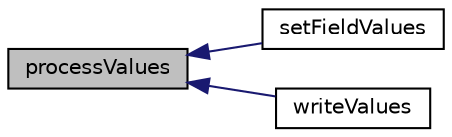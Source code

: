 digraph "processValues"
{
  bgcolor="transparent";
  edge [fontname="Helvetica",fontsize="10",labelfontname="Helvetica",labelfontsize="10"];
  node [fontname="Helvetica",fontsize="10",shape=record];
  rankdir="LR";
  Node1 [label="processValues",height=0.2,width=0.4,color="black", fillcolor="grey75", style="filled", fontcolor="black"];
  Node1 -> Node2 [dir="back",color="midnightblue",fontsize="10",style="solid",fontname="Helvetica"];
  Node2 [label="setFieldValues",height=0.2,width=0.4,color="black",URL="$a00238.html#a8c0e0d15daafe1884cac9a879b34ec3f"];
  Node1 -> Node3 [dir="back",color="midnightblue",fontsize="10",style="solid",fontname="Helvetica"];
  Node3 [label="writeValues",height=0.2,width=0.4,color="black",URL="$a00238.html#ade715efe7f733d1a81af0fe2bf31cf20",tooltip="Templated helper function to output field values. "];
}
